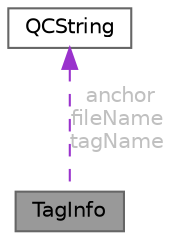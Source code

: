digraph "TagInfo"
{
 // INTERACTIVE_SVG=YES
 // LATEX_PDF_SIZE
  bgcolor="transparent";
  edge [fontname=Helvetica,fontsize=10,labelfontname=Helvetica,labelfontsize=10];
  node [fontname=Helvetica,fontsize=10,shape=box,height=0.2,width=0.4];
  Node1 [label="TagInfo",height=0.2,width=0.4,color="gray40", fillcolor="grey60", style="filled", fontcolor="black",tooltip="This struct is used to capture the tag file information for an Entry."];
  Node2 -> Node1 [dir="back",color="darkorchid3",style="dashed",label=" anchor\nfileName\ntagName",fontcolor="grey" ];
  Node2 [label="QCString",height=0.2,width=0.4,color="gray40", fillcolor="white", style="filled",URL="$d9/d45/class_q_c_string.html",tooltip="This is an alternative implementation of QCString."];
}
